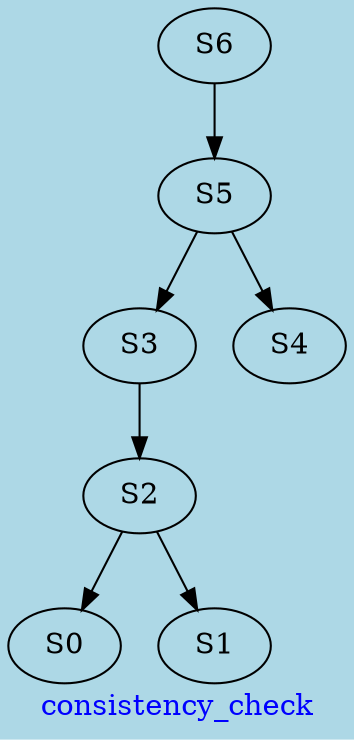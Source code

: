 digraph G{
graph [ label = "consistency_check" , fontcolor = "blue" , bgcolor = "lightblue" ];
S0;
S1;
S2;
S3;
S4;
S5;
S6;
S2->S0;
S2->S1;
S3->S2;
S5->S3;
S5->S4;
S6->S5;
}
